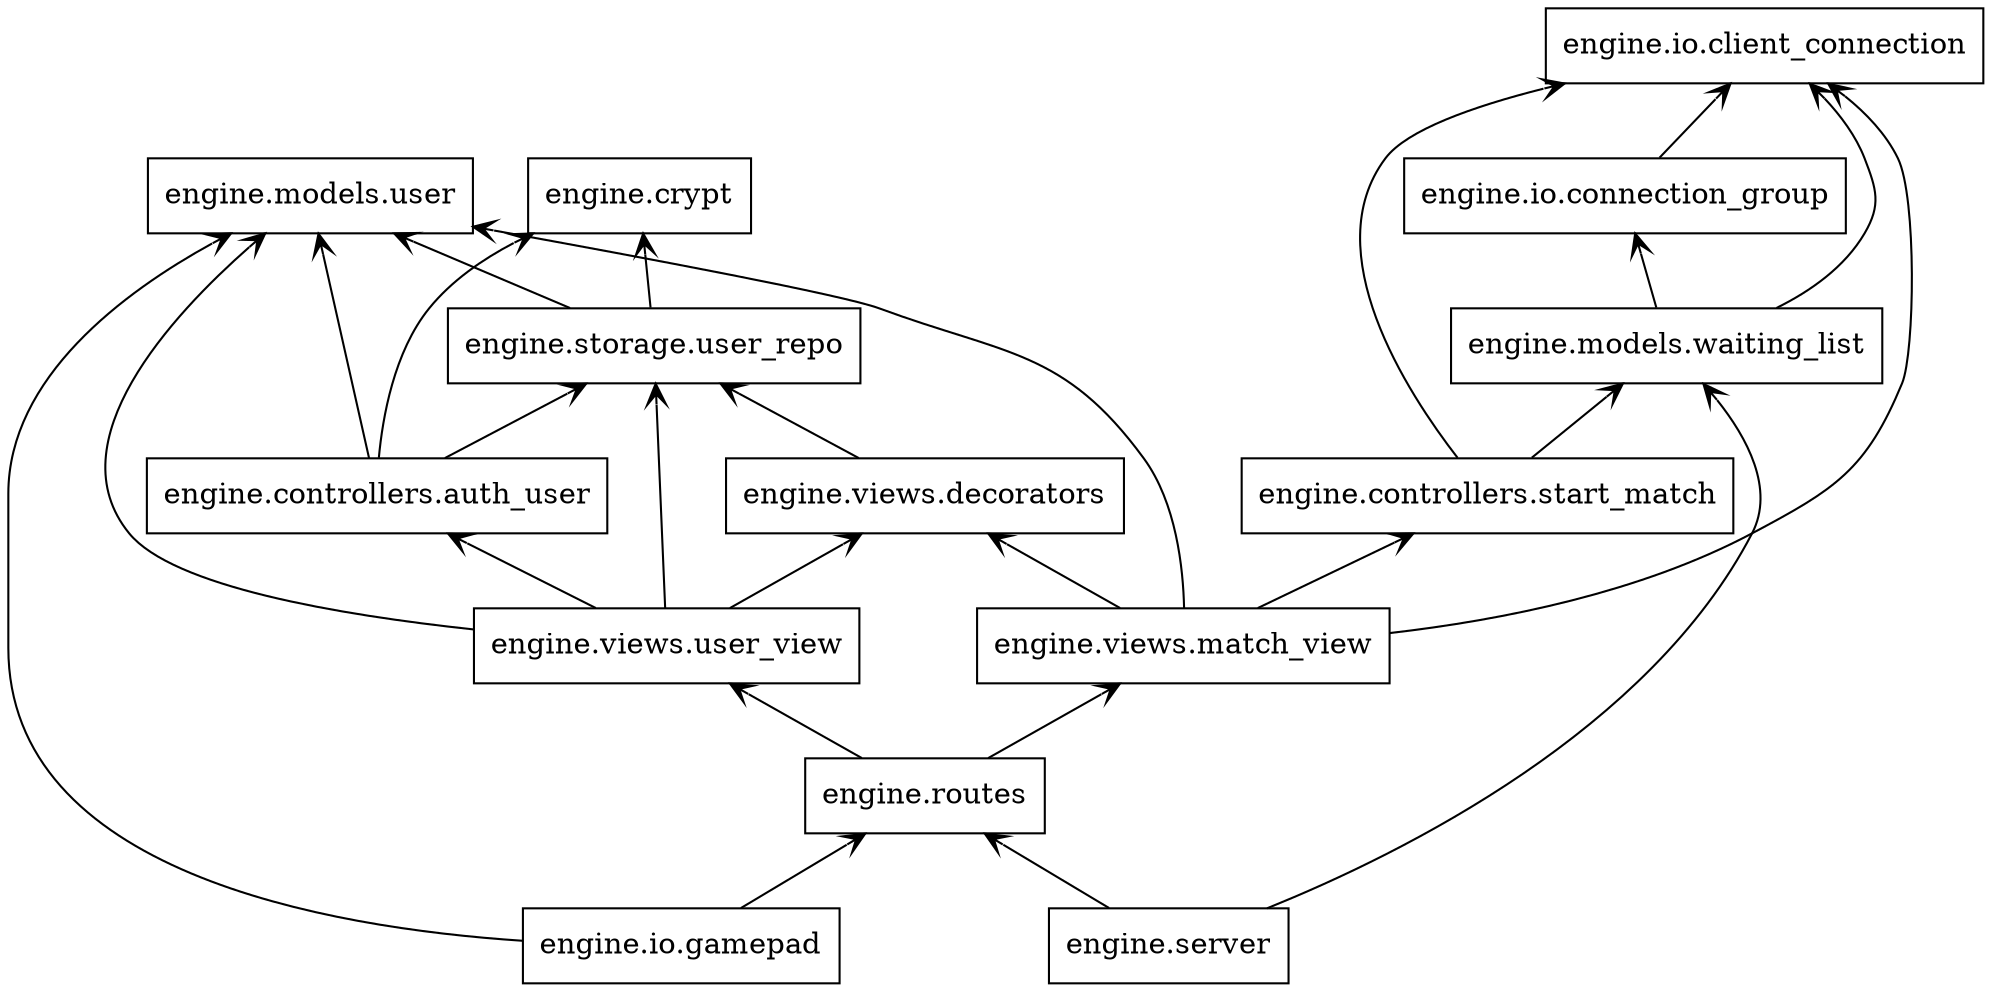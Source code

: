 digraph "packages" {
charset="utf-8"
rankdir=BT
"2" [label="engine.controllers.auth_user", shape="box"];
"3" [label="engine.controllers.start_match", shape="box"];
"4" [label="engine.crypt", shape="box"];
"6" [label="engine.io.client_connection", shape="box"];
"7" [label="engine.io.connection_group", shape="box"];
"8" [label="engine.io.gamepad", shape="box"];
"10" [label="engine.models.user", shape="box"];
"11" [label="engine.models.waiting_list", shape="box"];
"12" [label="engine.routes", shape="box"];
"13" [label="engine.server", shape="box"];
"15" [label="engine.storage.user_repo", shape="box"];
"17" [label="engine.views.decorators", shape="box"];
"18" [label="engine.views.match_view", shape="box"];
"19" [label="engine.views.user_view", shape="box"];
"2" -> "4" [arrowhead="open", arrowtail="none"];
"2" -> "10" [arrowhead="open", arrowtail="none"];
"2" -> "15" [arrowhead="open", arrowtail="none"];
"3" -> "6" [arrowhead="open", arrowtail="none"];
"3" -> "11" [arrowhead="open", arrowtail="none"];
"7" -> "6" [arrowhead="open", arrowtail="none"];
"8" -> "10" [arrowhead="open", arrowtail="none"];
"8" -> "12" [arrowhead="open", arrowtail="none"];
"11" -> "6" [arrowhead="open", arrowtail="none"];
"11" -> "7" [arrowhead="open", arrowtail="none"];
"12" -> "18" [arrowhead="open", arrowtail="none"];
"12" -> "19" [arrowhead="open", arrowtail="none"];
"13" -> "11" [arrowhead="open", arrowtail="none"];
"13" -> "12" [arrowhead="open", arrowtail="none"];
"15" -> "4" [arrowhead="open", arrowtail="none"];
"15" -> "10" [arrowhead="open", arrowtail="none"];
"17" -> "15" [arrowhead="open", arrowtail="none"];
"18" -> "3" [arrowhead="open", arrowtail="none"];
"18" -> "6" [arrowhead="open", arrowtail="none"];
"18" -> "10" [arrowhead="open", arrowtail="none"];
"18" -> "17" [arrowhead="open", arrowtail="none"];
"19" -> "2" [arrowhead="open", arrowtail="none"];
"19" -> "10" [arrowhead="open", arrowtail="none"];
"19" -> "15" [arrowhead="open", arrowtail="none"];
"19" -> "17" [arrowhead="open", arrowtail="none"];
}
